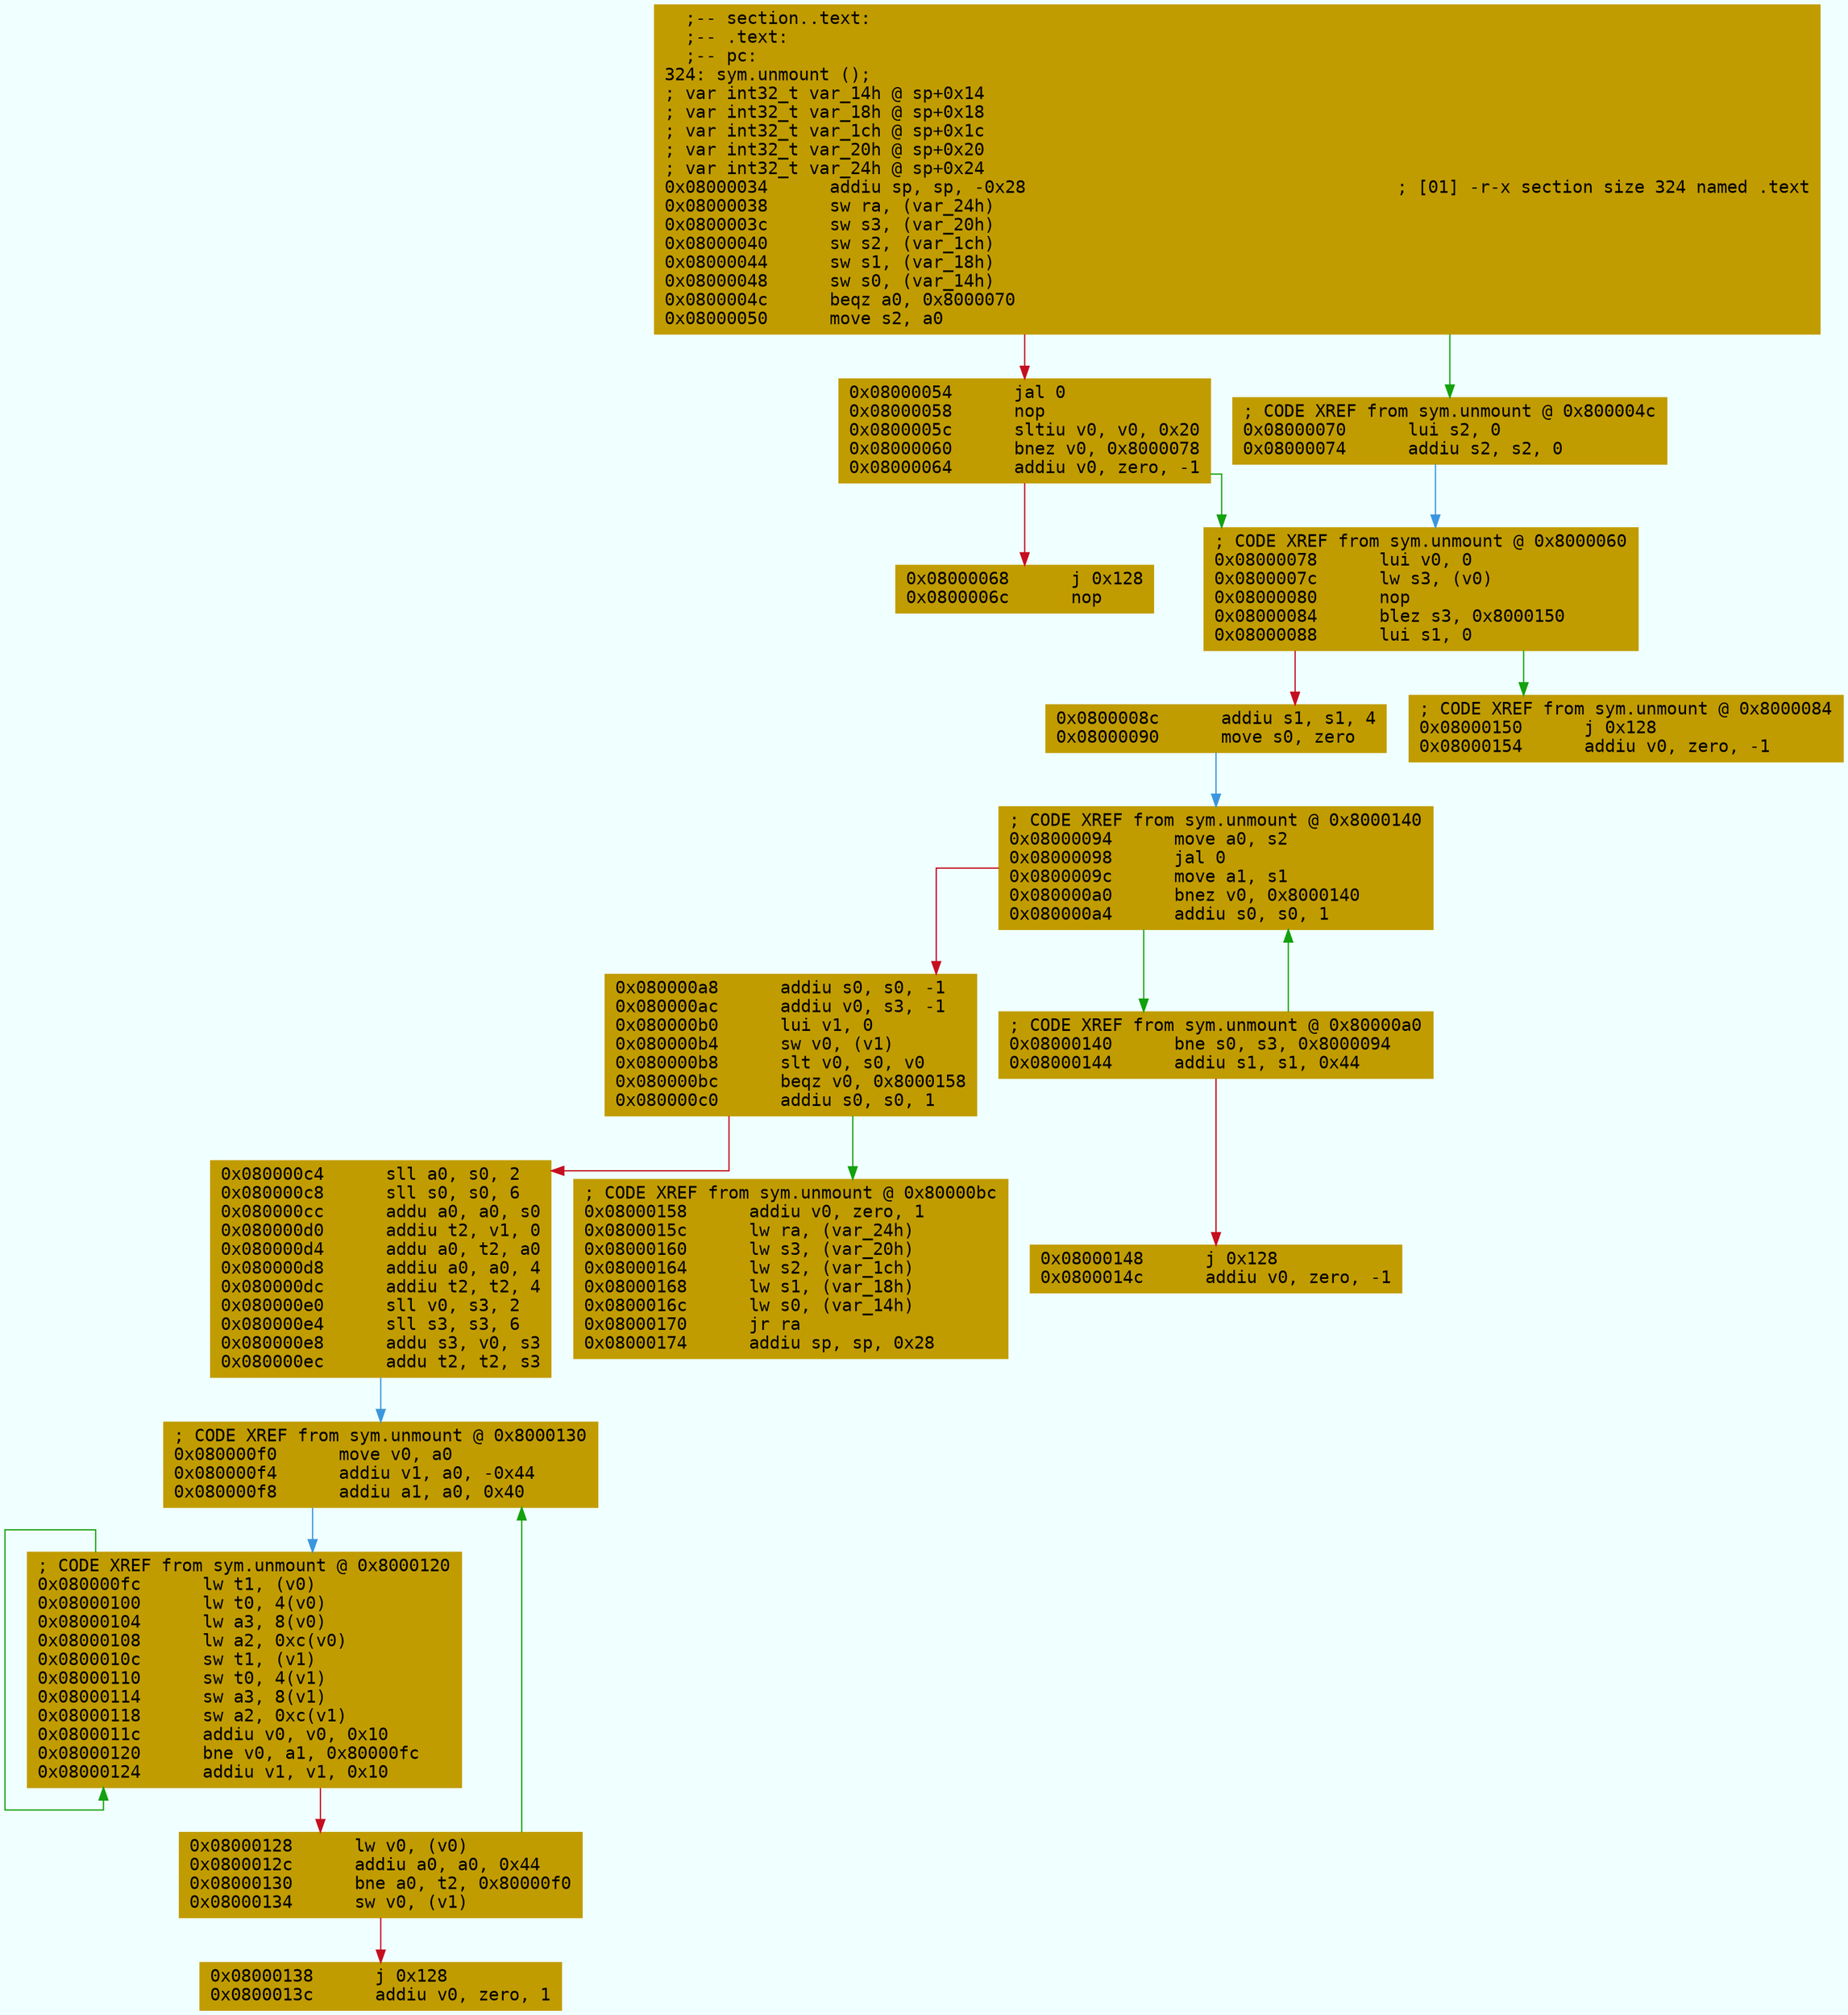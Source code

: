digraph code {
	graph [bgcolor=azure fontsize=8 fontname="Courier" splines="ortho"];
	node [fillcolor=gray style=filled shape=box];
	edge [arrowhead="normal"];
	"0x08000034" [URL="sym.unmount/0x08000034", fillcolor="#c19c00",color="#c19c00", fontname="Courier",label="  ;-- section..text:\l  ;-- .text:\l  ;-- pc:\l324: sym.unmount ();\l; var int32_t var_14h @ sp+0x14\l; var int32_t var_18h @ sp+0x18\l; var int32_t var_1ch @ sp+0x1c\l; var int32_t var_20h @ sp+0x20\l; var int32_t var_24h @ sp+0x24\l0x08000034      addiu sp, sp, -0x28                                    ; [01] -r-x section size 324 named .text\l0x08000038      sw ra, (var_24h)\l0x0800003c      sw s3, (var_20h)\l0x08000040      sw s2, (var_1ch)\l0x08000044      sw s1, (var_18h)\l0x08000048      sw s0, (var_14h)\l0x0800004c      beqz a0, 0x8000070\l0x08000050      move s2, a0\l"]
	"0x08000054" [URL="sym.unmount/0x08000054", fillcolor="#c19c00",color="#c19c00", fontname="Courier",label="0x08000054      jal 0\l0x08000058      nop\l0x0800005c      sltiu v0, v0, 0x20\l0x08000060      bnez v0, 0x8000078\l0x08000064      addiu v0, zero, -1\l"]
	"0x08000068" [URL="sym.unmount/0x08000068", fillcolor="#c19c00",color="#c19c00", fontname="Courier",label="0x08000068      j 0x128\l0x0800006c      nop\l"]
	"0x08000070" [URL="sym.unmount/0x08000070", fillcolor="#c19c00",color="#c19c00", fontname="Courier",label="; CODE XREF from sym.unmount @ 0x800004c\l0x08000070      lui s2, 0\l0x08000074      addiu s2, s2, 0\l"]
	"0x08000078" [URL="sym.unmount/0x08000078", fillcolor="#c19c00",color="#c19c00", fontname="Courier",label="; CODE XREF from sym.unmount @ 0x8000060\l0x08000078      lui v0, 0\l0x0800007c      lw s3, (v0)\l0x08000080      nop\l0x08000084      blez s3, 0x8000150\l0x08000088      lui s1, 0\l"]
	"0x0800008c" [URL="sym.unmount/0x0800008c", fillcolor="#c19c00",color="#c19c00", fontname="Courier",label="0x0800008c      addiu s1, s1, 4\l0x08000090      move s0, zero\l"]
	"0x08000094" [URL="sym.unmount/0x08000094", fillcolor="#c19c00",color="#c19c00", fontname="Courier",label="; CODE XREF from sym.unmount @ 0x8000140\l0x08000094      move a0, s2\l0x08000098      jal 0\l0x0800009c      move a1, s1\l0x080000a0      bnez v0, 0x8000140\l0x080000a4      addiu s0, s0, 1\l"]
	"0x080000a8" [URL="sym.unmount/0x080000a8", fillcolor="#c19c00",color="#c19c00", fontname="Courier",label="0x080000a8      addiu s0, s0, -1\l0x080000ac      addiu v0, s3, -1\l0x080000b0      lui v1, 0\l0x080000b4      sw v0, (v1)\l0x080000b8      slt v0, s0, v0\l0x080000bc      beqz v0, 0x8000158\l0x080000c0      addiu s0, s0, 1\l"]
	"0x080000c4" [URL="sym.unmount/0x080000c4", fillcolor="#c19c00",color="#c19c00", fontname="Courier",label="0x080000c4      sll a0, s0, 2\l0x080000c8      sll s0, s0, 6\l0x080000cc      addu a0, a0, s0\l0x080000d0      addiu t2, v1, 0\l0x080000d4      addu a0, t2, a0\l0x080000d8      addiu a0, a0, 4\l0x080000dc      addiu t2, t2, 4\l0x080000e0      sll v0, s3, 2\l0x080000e4      sll s3, s3, 6\l0x080000e8      addu s3, v0, s3\l0x080000ec      addu t2, t2, s3\l"]
	"0x080000f0" [URL="sym.unmount/0x080000f0", fillcolor="#c19c00",color="#c19c00", fontname="Courier",label="; CODE XREF from sym.unmount @ 0x8000130\l0x080000f0      move v0, a0\l0x080000f4      addiu v1, a0, -0x44\l0x080000f8      addiu a1, a0, 0x40\l"]
	"0x080000fc" [URL="sym.unmount/0x080000fc", fillcolor="#c19c00",color="#c19c00", fontname="Courier",label="; CODE XREF from sym.unmount @ 0x8000120\l0x080000fc      lw t1, (v0)\l0x08000100      lw t0, 4(v0)\l0x08000104      lw a3, 8(v0)\l0x08000108      lw a2, 0xc(v0)\l0x0800010c      sw t1, (v1)\l0x08000110      sw t0, 4(v1)\l0x08000114      sw a3, 8(v1)\l0x08000118      sw a2, 0xc(v1)\l0x0800011c      addiu v0, v0, 0x10\l0x08000120      bne v0, a1, 0x80000fc\l0x08000124      addiu v1, v1, 0x10\l"]
	"0x08000128" [URL="sym.unmount/0x08000128", fillcolor="#c19c00",color="#c19c00", fontname="Courier",label="0x08000128      lw v0, (v0)\l0x0800012c      addiu a0, a0, 0x44\l0x08000130      bne a0, t2, 0x80000f0\l0x08000134      sw v0, (v1)\l"]
	"0x08000138" [URL="sym.unmount/0x08000138", fillcolor="#c19c00",color="#c19c00", fontname="Courier",label="0x08000138      j 0x128\l0x0800013c      addiu v0, zero, 1\l"]
	"0x08000140" [URL="sym.unmount/0x08000140", fillcolor="#c19c00",color="#c19c00", fontname="Courier",label="; CODE XREF from sym.unmount @ 0x80000a0\l0x08000140      bne s0, s3, 0x8000094\l0x08000144      addiu s1, s1, 0x44\l"]
	"0x08000148" [URL="sym.unmount/0x08000148", fillcolor="#c19c00",color="#c19c00", fontname="Courier",label="0x08000148      j 0x128\l0x0800014c      addiu v0, zero, -1\l"]
	"0x08000150" [URL="sym.unmount/0x08000150", fillcolor="#c19c00",color="#c19c00", fontname="Courier",label="; CODE XREF from sym.unmount @ 0x8000084\l0x08000150      j 0x128\l0x08000154      addiu v0, zero, -1\l"]
	"0x08000158" [URL="sym.unmount/0x08000158", fillcolor="#c19c00",color="#c19c00", fontname="Courier",label="; CODE XREF from sym.unmount @ 0x80000bc\l0x08000158      addiu v0, zero, 1\l0x0800015c      lw ra, (var_24h)\l0x08000160      lw s3, (var_20h)\l0x08000164      lw s2, (var_1ch)\l0x08000168      lw s1, (var_18h)\l0x0800016c      lw s0, (var_14h)\l0x08000170      jr ra\l0x08000174      addiu sp, sp, 0x28\l"]
        "0x08000034" -> "0x08000070" [color="#13a10e"];
        "0x08000034" -> "0x08000054" [color="#c50f1f"];
        "0x08000054" -> "0x08000078" [color="#13a10e"];
        "0x08000054" -> "0x08000068" [color="#c50f1f"];
        "0x08000070" -> "0x08000078" [color="#3a96dd"];
        "0x08000078" -> "0x08000150" [color="#13a10e"];
        "0x08000078" -> "0x0800008c" [color="#c50f1f"];
        "0x0800008c" -> "0x08000094" [color="#3a96dd"];
        "0x08000094" -> "0x08000140" [color="#13a10e"];
        "0x08000094" -> "0x080000a8" [color="#c50f1f"];
        "0x080000a8" -> "0x08000158" [color="#13a10e"];
        "0x080000a8" -> "0x080000c4" [color="#c50f1f"];
        "0x080000c4" -> "0x080000f0" [color="#3a96dd"];
        "0x080000f0" -> "0x080000fc" [color="#3a96dd"];
        "0x080000fc" -> "0x080000fc" [color="#13a10e"];
        "0x080000fc" -> "0x08000128" [color="#c50f1f"];
        "0x08000128" -> "0x080000f0" [color="#13a10e"];
        "0x08000128" -> "0x08000138" [color="#c50f1f"];
        "0x08000140" -> "0x08000094" [color="#13a10e"];
        "0x08000140" -> "0x08000148" [color="#c50f1f"];
}
